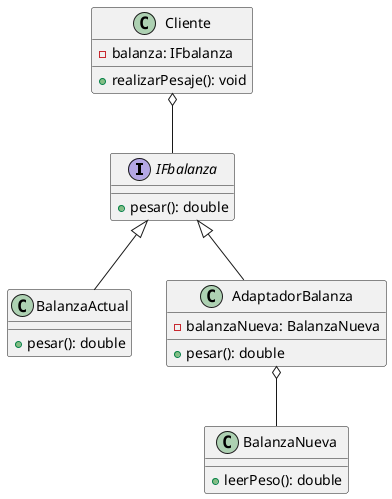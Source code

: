 @startuml
interface IFbalanza {
  + pesar(): double
}

class BalanzaActual {
  + pesar(): double
}

class BalanzaNueva {
  + leerPeso(): double
}

class AdaptadorBalanza {
  + pesar(): double
  - balanzaNueva: BalanzaNueva
}

class Cliente {
  - balanza: IFbalanza
  + realizarPesaje(): void
}

IFbalanza <|-- BalanzaActual
IFbalanza <|-- AdaptadorBalanza
AdaptadorBalanza o-- BalanzaNueva
Cliente o-- IFbalanza
@enduml
